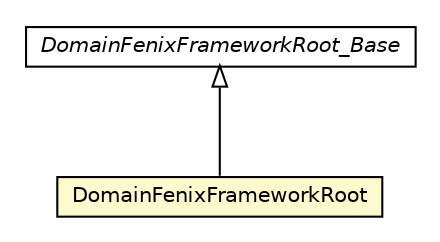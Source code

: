 #!/usr/local/bin/dot
#
# Class diagram 
# Generated by UMLGraph version 5.1 (http://www.umlgraph.org/)
#

digraph G {
	edge [fontname="Helvetica",fontsize=10,labelfontname="Helvetica",labelfontsize=10];
	node [fontname="Helvetica",fontsize=10,shape=plaintext];
	nodesep=0.25;
	ranksep=0.5;
	// pt.ist.fenixframework.DomainFenixFrameworkRoot_Base
	c17162 [label=<<table title="pt.ist.fenixframework.DomainFenixFrameworkRoot_Base" border="0" cellborder="1" cellspacing="0" cellpadding="2" port="p" href="./DomainFenixFrameworkRoot_Base.html">
		<tr><td><table border="0" cellspacing="0" cellpadding="1">
<tr><td align="center" balign="center"><font face="Helvetica-Oblique"> DomainFenixFrameworkRoot_Base </font></td></tr>
		</table></td></tr>
		</table>>, fontname="Helvetica", fontcolor="black", fontsize=10.0];
	// pt.ist.fenixframework.DomainFenixFrameworkRoot
	c17163 [label=<<table title="pt.ist.fenixframework.DomainFenixFrameworkRoot" border="0" cellborder="1" cellspacing="0" cellpadding="2" port="p" bgcolor="lemonChiffon" href="./DomainFenixFrameworkRoot.html">
		<tr><td><table border="0" cellspacing="0" cellpadding="1">
<tr><td align="center" balign="center"> DomainFenixFrameworkRoot </td></tr>
		</table></td></tr>
		</table>>, fontname="Helvetica", fontcolor="black", fontsize=10.0];
	//pt.ist.fenixframework.DomainFenixFrameworkRoot extends pt.ist.fenixframework.DomainFenixFrameworkRoot_Base
	c17162:p -> c17163:p [dir=back,arrowtail=empty];
}

